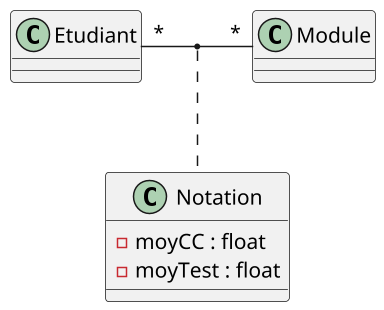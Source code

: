 @startuml

scale 1.5

class Etudiant

class Module

class Notation{
-moyCC : float
-moyTest : float
}

Etudiant "*" - "*" Module
(Etudiant, Module) .. Notation

@enduml